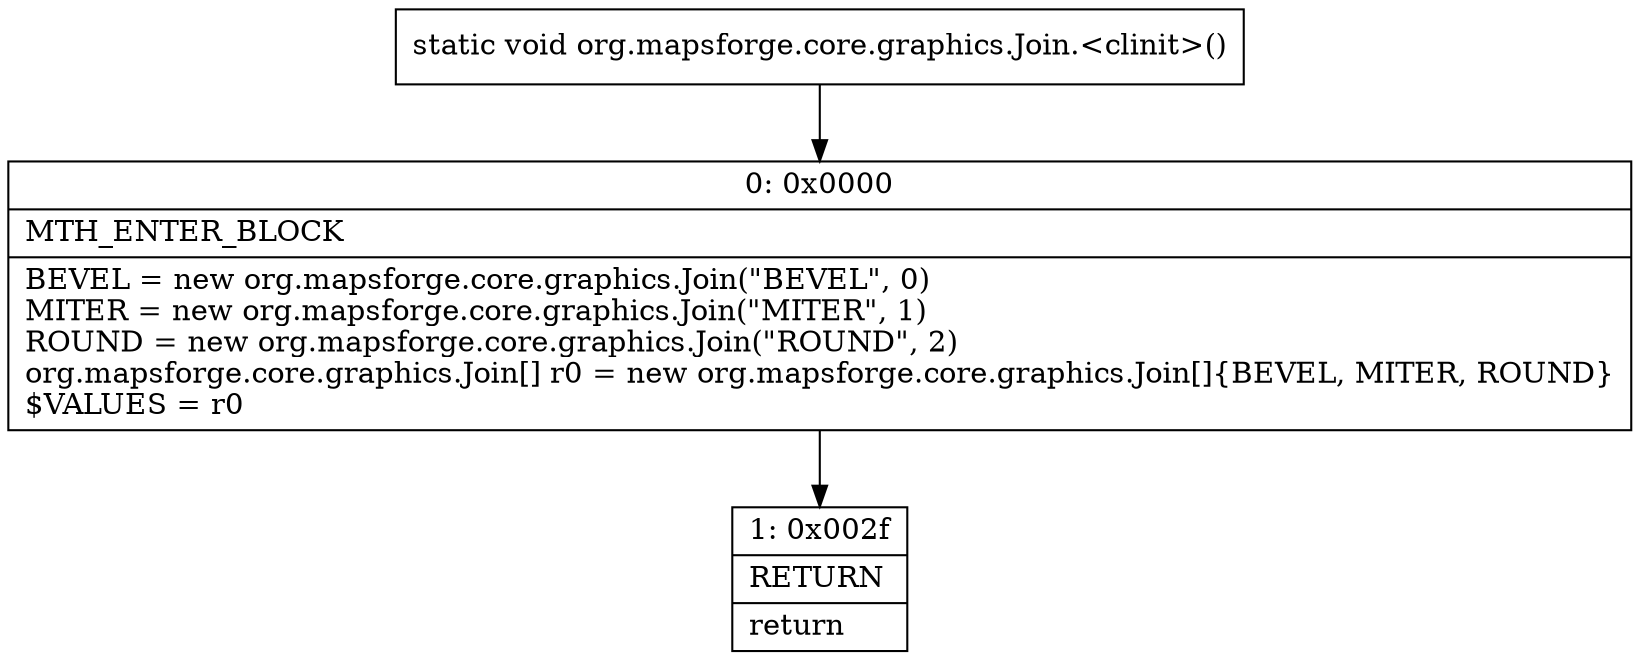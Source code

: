 digraph "CFG fororg.mapsforge.core.graphics.Join.\<clinit\>()V" {
Node_0 [shape=record,label="{0\:\ 0x0000|MTH_ENTER_BLOCK\l|BEVEL = new org.mapsforge.core.graphics.Join(\"BEVEL\", 0)\lMITER = new org.mapsforge.core.graphics.Join(\"MITER\", 1)\lROUND = new org.mapsforge.core.graphics.Join(\"ROUND\", 2)\lorg.mapsforge.core.graphics.Join[] r0 = new org.mapsforge.core.graphics.Join[]\{BEVEL, MITER, ROUND\}\l$VALUES = r0\l}"];
Node_1 [shape=record,label="{1\:\ 0x002f|RETURN\l|return\l}"];
MethodNode[shape=record,label="{static void org.mapsforge.core.graphics.Join.\<clinit\>() }"];
MethodNode -> Node_0;
Node_0 -> Node_1;
}


